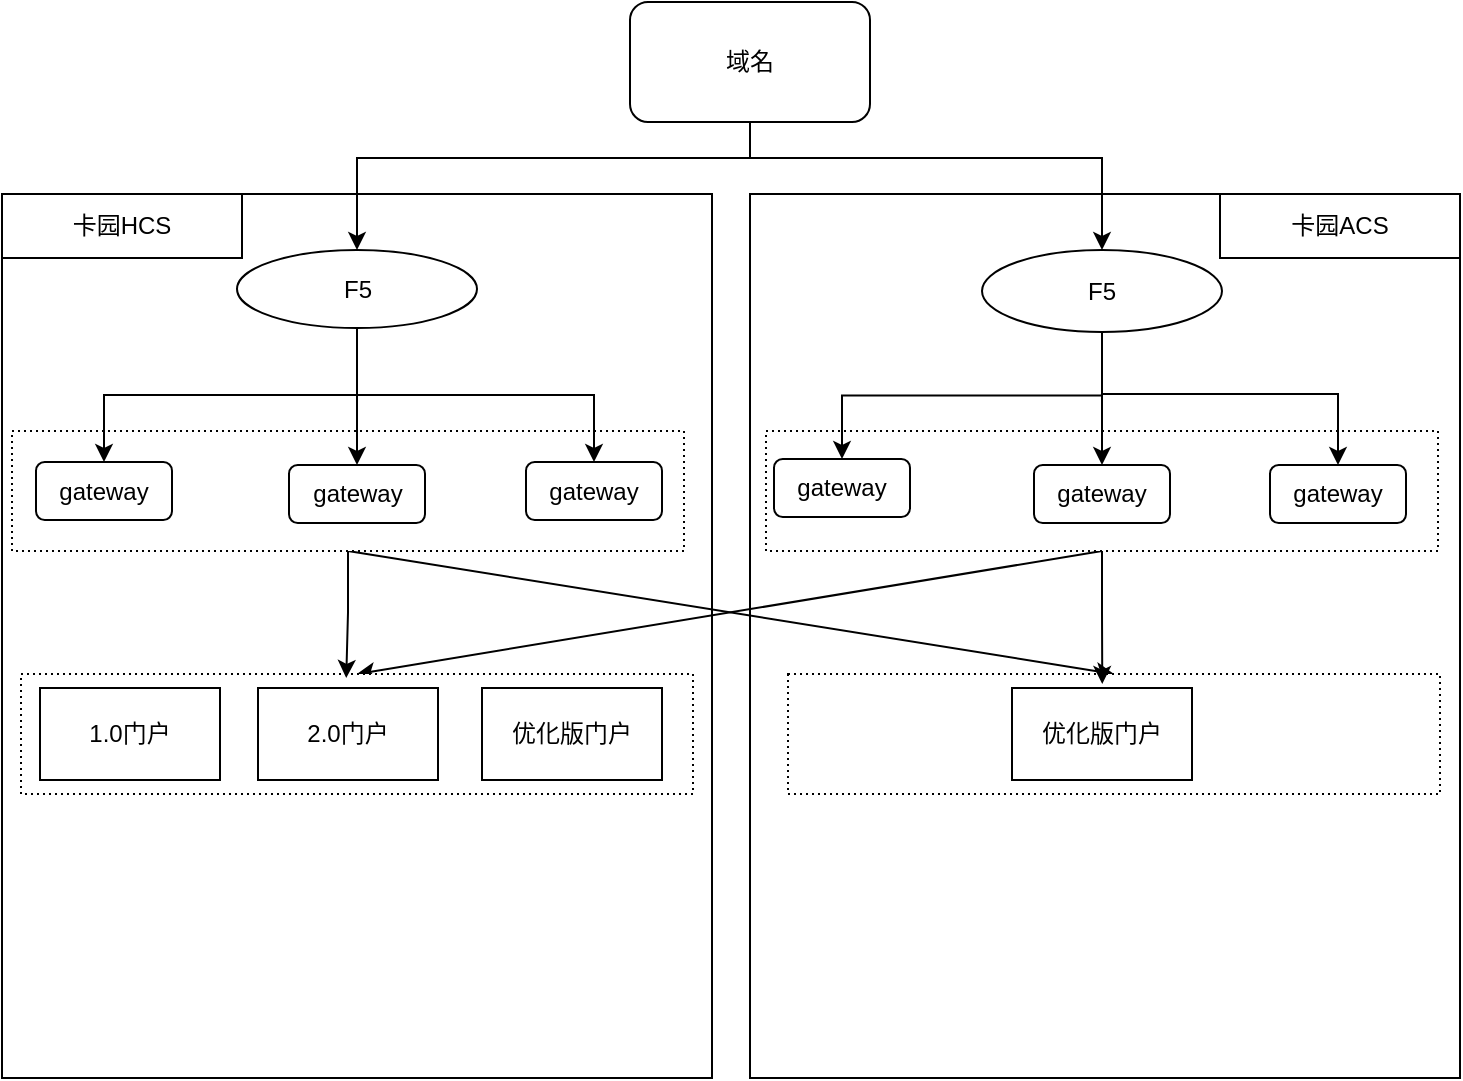 <mxfile version="24.7.10">
  <diagram name="第 1 页" id="Y_sMVFS9YKGC8E8p53Rq">
    <mxGraphModel dx="954" dy="605" grid="0" gridSize="10" guides="1" tooltips="1" connect="1" arrows="1" fold="1" page="1" pageScale="1" pageWidth="827" pageHeight="1169" math="0" shadow="0">
      <root>
        <mxCell id="0" />
        <mxCell id="1" parent="0" />
        <mxCell id="v-klRXpYLblIwW3ydU9m-5" value="" style="rounded=0;whiteSpace=wrap;html=1;" vertex="1" parent="1">
          <mxGeometry x="397" y="189" width="355" height="442" as="geometry" />
        </mxCell>
        <mxCell id="v-klRXpYLblIwW3ydU9m-15" style="edgeStyle=orthogonalEdgeStyle;rounded=0;orthogonalLoop=1;jettySize=auto;html=1;exitX=0.5;exitY=1;exitDx=0;exitDy=0;entryX=0.5;entryY=0;entryDx=0;entryDy=0;" edge="1" parent="1" source="v-klRXpYLblIwW3ydU9m-1" target="v-klRXpYLblIwW3ydU9m-3">
          <mxGeometry relative="1" as="geometry">
            <Array as="points">
              <mxPoint x="397" y="171" />
              <mxPoint x="573" y="171" />
            </Array>
          </mxGeometry>
        </mxCell>
        <mxCell id="v-klRXpYLblIwW3ydU9m-1" value="域名" style="rounded=1;whiteSpace=wrap;html=1;" vertex="1" parent="1">
          <mxGeometry x="337" y="93" width="120" height="60" as="geometry" />
        </mxCell>
        <mxCell id="v-klRXpYLblIwW3ydU9m-4" value="" style="rounded=0;whiteSpace=wrap;html=1;" vertex="1" parent="1">
          <mxGeometry x="23" y="189" width="355" height="442" as="geometry" />
        </mxCell>
        <mxCell id="v-klRXpYLblIwW3ydU9m-2" value="F5" style="ellipse;whiteSpace=wrap;html=1;" vertex="1" parent="1">
          <mxGeometry x="140.5" y="217" width="120" height="39" as="geometry" />
        </mxCell>
        <mxCell id="v-klRXpYLblIwW3ydU9m-3" value="F5" style="ellipse;whiteSpace=wrap;html=1;" vertex="1" parent="1">
          <mxGeometry x="513" y="217" width="120" height="41" as="geometry" />
        </mxCell>
        <mxCell id="v-klRXpYLblIwW3ydU9m-12" value="卡园HCS" style="whiteSpace=wrap;html=1;" vertex="1" parent="1">
          <mxGeometry x="23" y="189" width="120" height="32" as="geometry" />
        </mxCell>
        <mxCell id="v-klRXpYLblIwW3ydU9m-35" style="rounded=0;orthogonalLoop=1;jettySize=auto;html=1;exitX=0.5;exitY=1;exitDx=0;exitDy=0;entryX=0.5;entryY=0;entryDx=0;entryDy=0;" edge="1" parent="1" source="v-klRXpYLblIwW3ydU9m-29" target="v-klRXpYLblIwW3ydU9m-32">
          <mxGeometry relative="1" as="geometry" />
        </mxCell>
        <mxCell id="v-klRXpYLblIwW3ydU9m-29" value="" style="rounded=0;whiteSpace=wrap;html=1;dashed=1;dashPattern=1 2;" vertex="1" parent="1">
          <mxGeometry x="28" y="307.5" width="336" height="60" as="geometry" />
        </mxCell>
        <mxCell id="v-klRXpYLblIwW3ydU9m-13" value="卡园ACS" style="whiteSpace=wrap;html=1;" vertex="1" parent="1">
          <mxGeometry x="632" y="189" width="120" height="32" as="geometry" />
        </mxCell>
        <mxCell id="v-klRXpYLblIwW3ydU9m-14" style="edgeStyle=orthogonalEdgeStyle;rounded=0;orthogonalLoop=1;jettySize=auto;html=1;exitX=0.5;exitY=1;exitDx=0;exitDy=0;entryX=0.5;entryY=0;entryDx=0;entryDy=0;" edge="1" parent="1" source="v-klRXpYLblIwW3ydU9m-1" target="v-klRXpYLblIwW3ydU9m-2">
          <mxGeometry relative="1" as="geometry">
            <Array as="points">
              <mxPoint x="397" y="171" />
              <mxPoint x="201" y="171" />
            </Array>
          </mxGeometry>
        </mxCell>
        <mxCell id="v-klRXpYLblIwW3ydU9m-18" style="edgeStyle=orthogonalEdgeStyle;rounded=0;orthogonalLoop=1;jettySize=auto;html=1;exitX=0.5;exitY=1;exitDx=0;exitDy=0;entryX=0.5;entryY=0;entryDx=0;entryDy=0;" edge="1" parent="1" source="v-klRXpYLblIwW3ydU9m-2" target="v-klRXpYLblIwW3ydU9m-7">
          <mxGeometry relative="1" as="geometry" />
        </mxCell>
        <mxCell id="v-klRXpYLblIwW3ydU9m-6" value="gateway" style="rounded=1;whiteSpace=wrap;html=1;" vertex="1" parent="1">
          <mxGeometry x="40" y="323" width="68" height="29" as="geometry" />
        </mxCell>
        <mxCell id="v-klRXpYLblIwW3ydU9m-7" value="gateway" style="rounded=1;whiteSpace=wrap;html=1;" vertex="1" parent="1">
          <mxGeometry x="285" y="323" width="68" height="29" as="geometry" />
        </mxCell>
        <mxCell id="v-klRXpYLblIwW3ydU9m-8" value="gateway" style="rounded=1;whiteSpace=wrap;html=1;" vertex="1" parent="1">
          <mxGeometry x="166.5" y="324.5" width="68" height="29" as="geometry" />
        </mxCell>
        <mxCell id="v-klRXpYLblIwW3ydU9m-16" style="edgeStyle=orthogonalEdgeStyle;rounded=0;orthogonalLoop=1;jettySize=auto;html=1;exitX=0.5;exitY=1;exitDx=0;exitDy=0;" edge="1" parent="1" source="v-klRXpYLblIwW3ydU9m-2" target="v-klRXpYLblIwW3ydU9m-6">
          <mxGeometry relative="1" as="geometry" />
        </mxCell>
        <mxCell id="v-klRXpYLblIwW3ydU9m-17" style="edgeStyle=orthogonalEdgeStyle;rounded=0;orthogonalLoop=1;jettySize=auto;html=1;exitX=0.5;exitY=1;exitDx=0;exitDy=0;entryX=0.5;entryY=0;entryDx=0;entryDy=0;" edge="1" parent="1" source="v-klRXpYLblIwW3ydU9m-2" target="v-klRXpYLblIwW3ydU9m-8">
          <mxGeometry relative="1" as="geometry" />
        </mxCell>
        <mxCell id="v-klRXpYLblIwW3ydU9m-37" style="rounded=0;orthogonalLoop=1;jettySize=auto;html=1;exitX=0.5;exitY=1;exitDx=0;exitDy=0;entryX=0.5;entryY=0;entryDx=0;entryDy=0;" edge="1" parent="1" source="v-klRXpYLblIwW3ydU9m-30" target="v-klRXpYLblIwW3ydU9m-33">
          <mxGeometry relative="1" as="geometry" />
        </mxCell>
        <mxCell id="v-klRXpYLblIwW3ydU9m-30" value="" style="rounded=0;whiteSpace=wrap;html=1;dashed=1;dashPattern=1 2;" vertex="1" parent="1">
          <mxGeometry x="405" y="307.5" width="336" height="60" as="geometry" />
        </mxCell>
        <mxCell id="v-klRXpYLblIwW3ydU9m-19" style="edgeStyle=orthogonalEdgeStyle;rounded=0;orthogonalLoop=1;jettySize=auto;html=1;exitX=0.5;exitY=1;exitDx=0;exitDy=0;" edge="1" parent="1" source="v-klRXpYLblIwW3ydU9m-3" target="v-klRXpYLblIwW3ydU9m-11">
          <mxGeometry relative="1" as="geometry" />
        </mxCell>
        <mxCell id="v-klRXpYLblIwW3ydU9m-20" style="edgeStyle=orthogonalEdgeStyle;rounded=0;orthogonalLoop=1;jettySize=auto;html=1;exitX=0.5;exitY=1;exitDx=0;exitDy=0;entryX=0.5;entryY=0;entryDx=0;entryDy=0;" edge="1" parent="1" source="v-klRXpYLblIwW3ydU9m-3" target="v-klRXpYLblIwW3ydU9m-9">
          <mxGeometry relative="1" as="geometry" />
        </mxCell>
        <mxCell id="v-klRXpYLblIwW3ydU9m-21" style="edgeStyle=orthogonalEdgeStyle;rounded=0;orthogonalLoop=1;jettySize=auto;html=1;exitX=0.5;exitY=1;exitDx=0;exitDy=0;entryX=0.5;entryY=0;entryDx=0;entryDy=0;" edge="1" parent="1" source="v-klRXpYLblIwW3ydU9m-3" target="v-klRXpYLblIwW3ydU9m-10">
          <mxGeometry relative="1" as="geometry">
            <Array as="points">
              <mxPoint x="573" y="289" />
              <mxPoint x="691" y="289" />
            </Array>
          </mxGeometry>
        </mxCell>
        <mxCell id="v-klRXpYLblIwW3ydU9m-9" value="gateway" style="rounded=1;whiteSpace=wrap;html=1;" vertex="1" parent="1">
          <mxGeometry x="409" y="321.5" width="68" height="29" as="geometry" />
        </mxCell>
        <mxCell id="v-klRXpYLblIwW3ydU9m-10" value="gateway" style="rounded=1;whiteSpace=wrap;html=1;" vertex="1" parent="1">
          <mxGeometry x="657" y="324.5" width="68" height="29" as="geometry" />
        </mxCell>
        <mxCell id="v-klRXpYLblIwW3ydU9m-11" value="gateway" style="rounded=1;whiteSpace=wrap;html=1;" vertex="1" parent="1">
          <mxGeometry x="539" y="324.5" width="68" height="29" as="geometry" />
        </mxCell>
        <mxCell id="v-klRXpYLblIwW3ydU9m-32" value="" style="rounded=0;whiteSpace=wrap;html=1;dashed=1;dashPattern=1 2;" vertex="1" parent="1">
          <mxGeometry x="416" y="429" width="326" height="60" as="geometry" />
        </mxCell>
        <mxCell id="v-klRXpYLblIwW3ydU9m-33" value="" style="rounded=0;whiteSpace=wrap;html=1;dashed=1;dashPattern=1 2;" vertex="1" parent="1">
          <mxGeometry x="32.5" y="429" width="336" height="60" as="geometry" />
        </mxCell>
        <mxCell id="v-klRXpYLblIwW3ydU9m-22" value="1.0门户" style="rounded=0;whiteSpace=wrap;html=1;" vertex="1" parent="1">
          <mxGeometry x="42" y="436" width="90" height="46" as="geometry" />
        </mxCell>
        <mxCell id="v-klRXpYLblIwW3ydU9m-23" value="2.0门户" style="rounded=0;whiteSpace=wrap;html=1;" vertex="1" parent="1">
          <mxGeometry x="151" y="436" width="90" height="46" as="geometry" />
        </mxCell>
        <mxCell id="v-klRXpYLblIwW3ydU9m-24" value="优化版门户" style="rounded=0;whiteSpace=wrap;html=1;" vertex="1" parent="1">
          <mxGeometry x="528" y="436" width="90" height="46" as="geometry" />
        </mxCell>
        <mxCell id="v-klRXpYLblIwW3ydU9m-25" value="优化版门户" style="rounded=0;whiteSpace=wrap;html=1;" vertex="1" parent="1">
          <mxGeometry x="263" y="436" width="90" height="46" as="geometry" />
        </mxCell>
        <mxCell id="v-klRXpYLblIwW3ydU9m-34" style="edgeStyle=orthogonalEdgeStyle;rounded=0;orthogonalLoop=1;jettySize=auto;html=1;exitX=0.5;exitY=1;exitDx=0;exitDy=0;entryX=0.484;entryY=0.033;entryDx=0;entryDy=0;entryPerimeter=0;" edge="1" parent="1" source="v-klRXpYLblIwW3ydU9m-29" target="v-klRXpYLblIwW3ydU9m-33">
          <mxGeometry relative="1" as="geometry" />
        </mxCell>
        <mxCell id="v-klRXpYLblIwW3ydU9m-36" style="edgeStyle=orthogonalEdgeStyle;rounded=0;orthogonalLoop=1;jettySize=auto;html=1;exitX=0.5;exitY=1;exitDx=0;exitDy=0;entryX=0.482;entryY=0.083;entryDx=0;entryDy=0;entryPerimeter=0;" edge="1" parent="1" source="v-klRXpYLblIwW3ydU9m-30" target="v-klRXpYLblIwW3ydU9m-32">
          <mxGeometry relative="1" as="geometry" />
        </mxCell>
      </root>
    </mxGraphModel>
  </diagram>
</mxfile>
